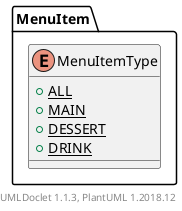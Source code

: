 @startuml

    enum MenuItem.MenuItemType [[../sg/edu/ntu/scse/cz2002/objects/restaurantItem/MenuItem.MenuItemType.html]] {
        {static} +ALL
        {static} +MAIN
        {static} +DESSERT
        {static} +DRINK
    }


    center footer UMLDoclet 1.1.3, PlantUML 1.2018.12
@enduml
